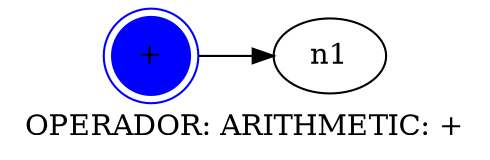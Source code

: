 digraph Plot{
   rankdir = LR;
   label = "OPERADOR: ARITHMETIC: +";
    n0[style = filled, color = blue, label = "+" ,shape = doublecircle];
    n0 -> n1;
}